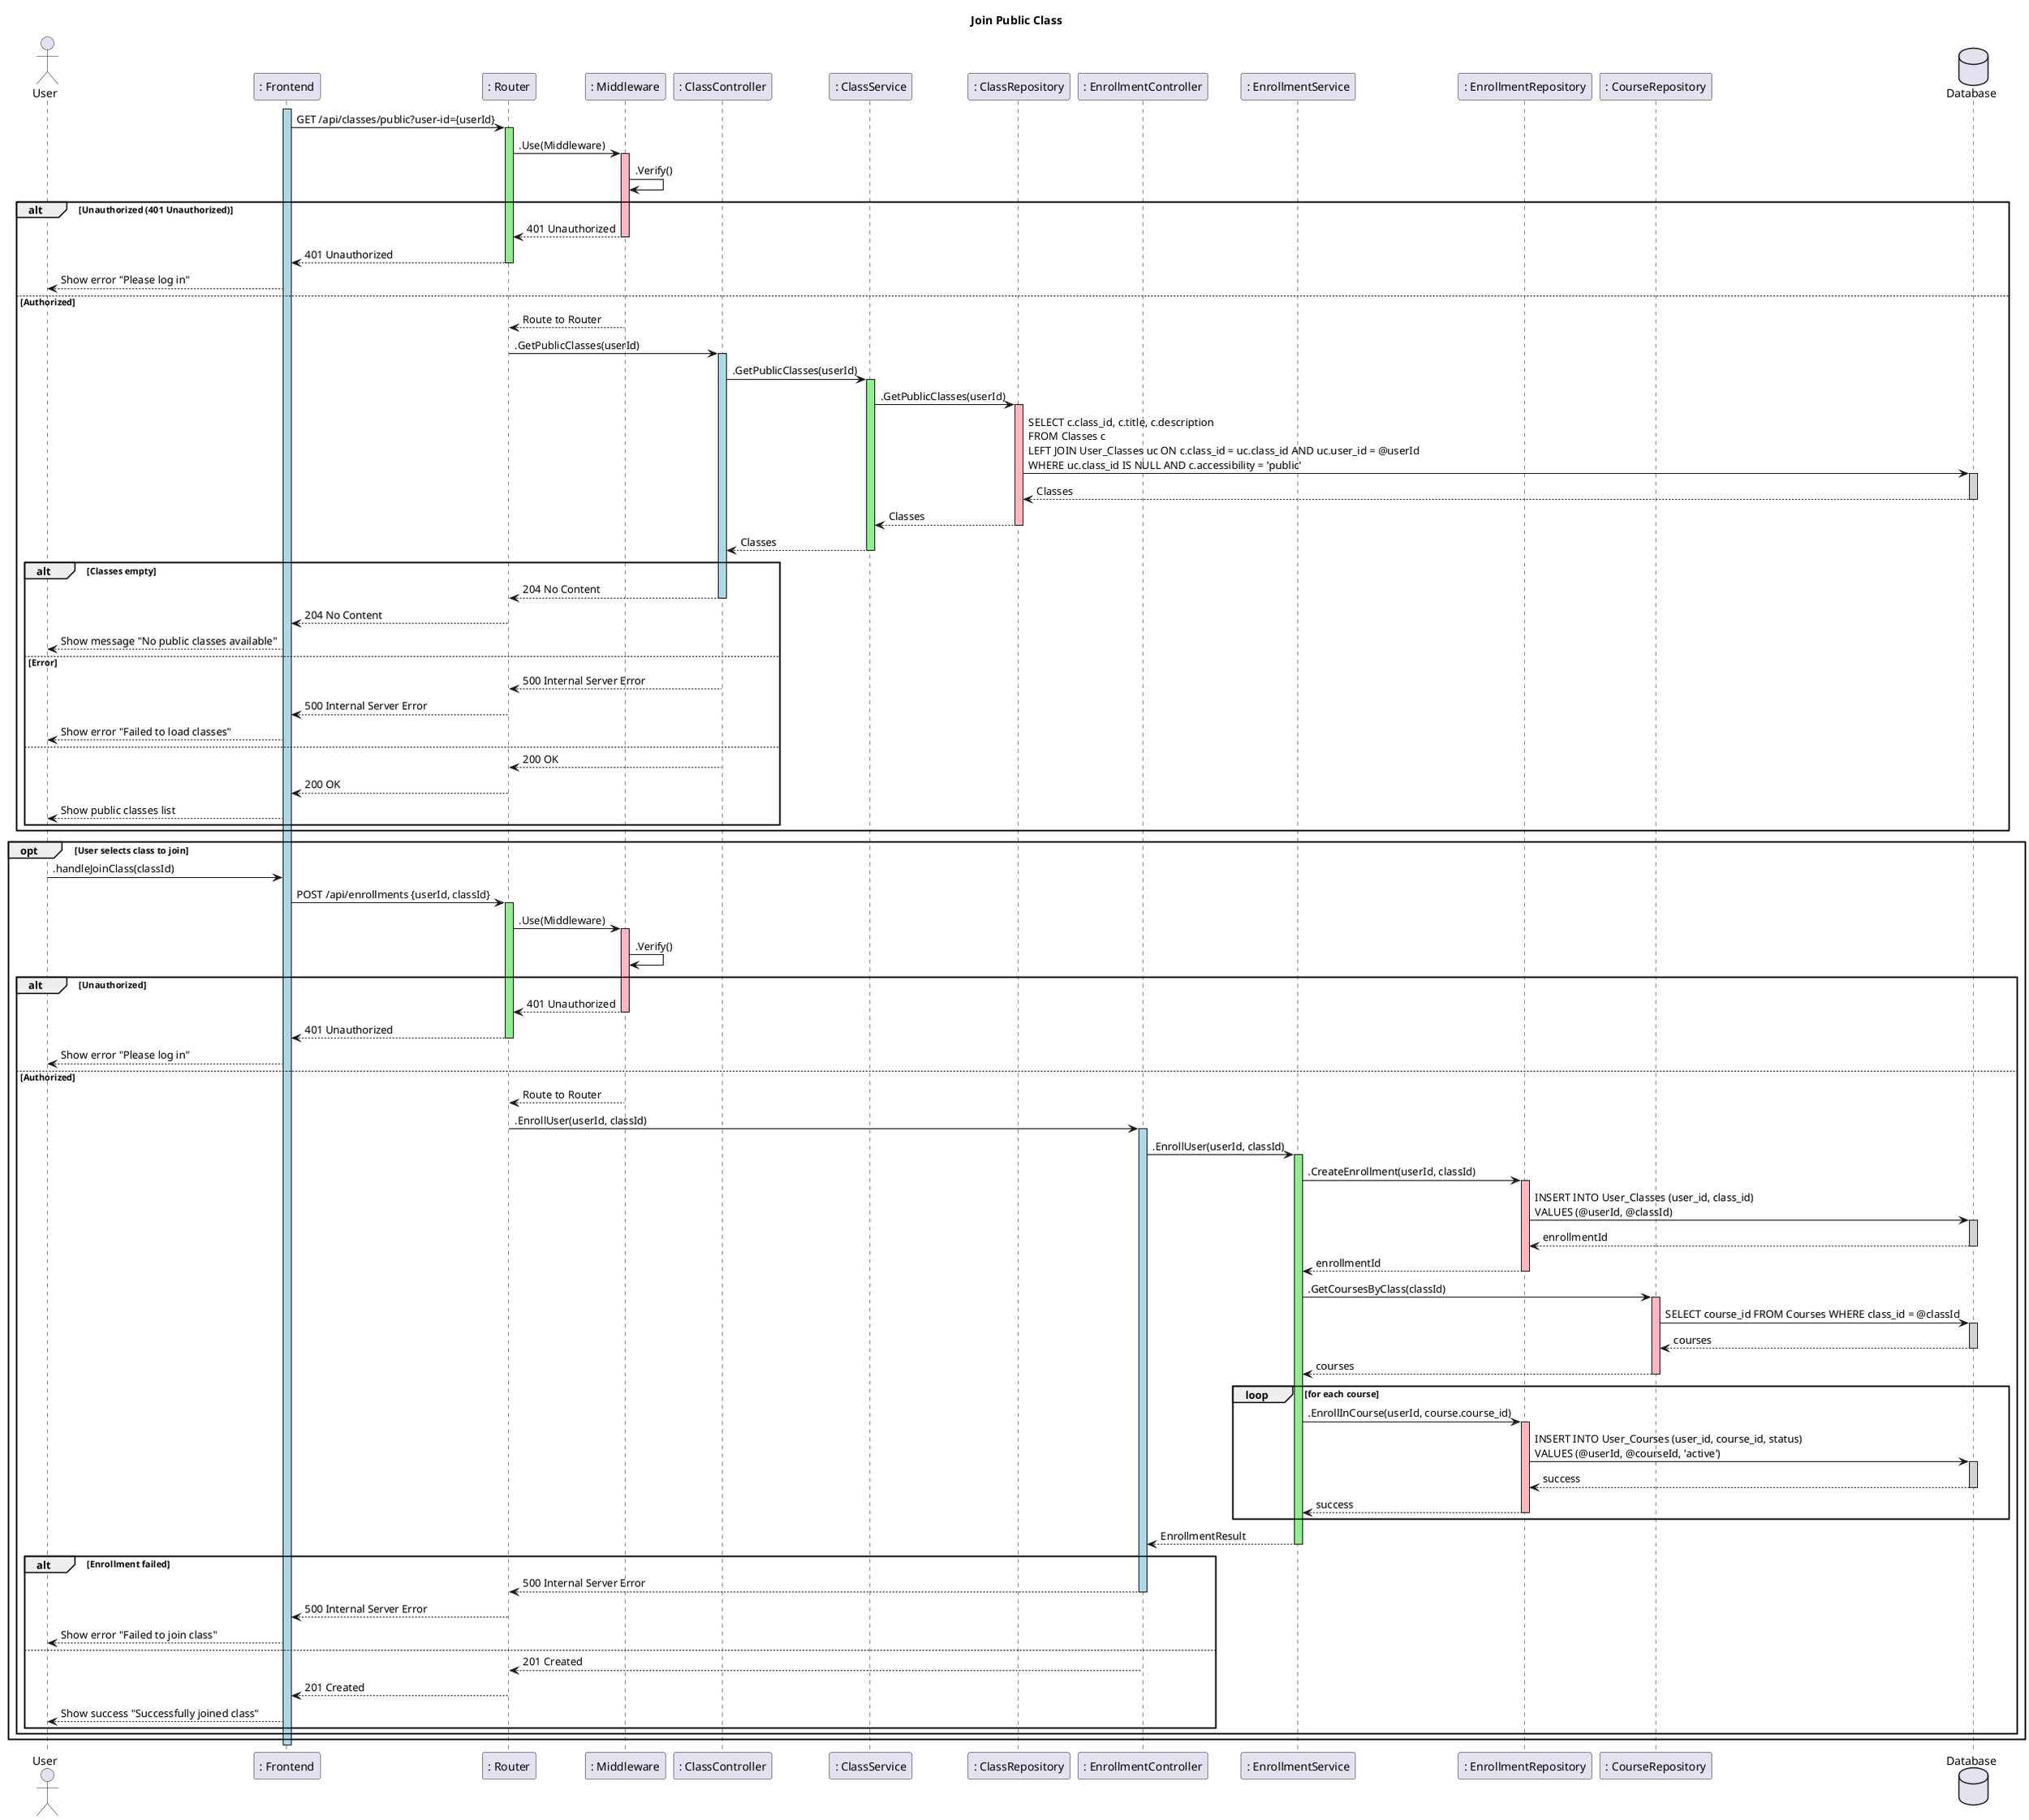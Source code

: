 @startuml SequenceDiagram
title Join Public Class

actor User

participant ": Frontend" as Frontend
participant ": Router" as Router
participant ": Middleware" as Middleware

participant ": ClassController" as ClassController
participant ": ClassService" as ClassService
participant ": ClassRepository" as ClassRepository

participant ": EnrollmentController" as EnrollmentController
participant ": EnrollmentService" as EnrollmentService
participant ": EnrollmentRepository" as EnrollmentRepository
participant ": CourseRepository" as CourseRepository

database Database

activate Frontend #LightBlue

Frontend -> Router: GET /api/classes/public?user-id={userId}
activate Router #LightGreen

Router -> Middleware: .Use(Middleware)
activate Middleware #LightPink
Middleware -> Middleware : .Verify()

alt Unauthorized (401 Unauthorized)
  Middleware --> Router: 401 Unauthorized
  deactivate Middleware
  Router --> Frontend: 401 Unauthorized
  deactivate Router
  Frontend --> User: Show error "Please log in"
else Authorized
  Middleware --> Router: Route to Router
  deactivate Middleware
  Router -> ClassController: .GetPublicClasses(userId)
  activate ClassController #LightBlue

  ClassController -> ClassService: .GetPublicClasses(userId)
  activate ClassService #LightGreen
  ClassService -> ClassRepository: .GetPublicClasses(userId)
  activate ClassRepository #LightPink
  ClassRepository -> Database: SELECT c.class_id, c.title, c.description \nFROM Classes c \nLEFT JOIN User_Classes uc ON c.class_id = uc.class_id AND uc.user_id = @userId \nWHERE uc.class_id IS NULL AND c.accessibility = 'public'
  activate Database #LightGray
  Database --> ClassRepository: Classes
  deactivate Database
  ClassRepository --> ClassService: Classes
  deactivate ClassRepository
  ClassService --> ClassController: Classes
  deactivate ClassService

  alt Classes empty
    ClassController --> Router: 204 No Content
    deactivate ClassController
    Router --> Frontend: 204 No Content
    deactivate Router
    Frontend --> User: Show message "No public classes available"
  else Error
    ClassController --> Router: 500 Internal Server Error
    deactivate ClassController
    Router --> Frontend: 500 Internal Server Error
    deactivate Router
    Frontend --> User: Show error "Failed to load classes"
  else
    ClassController --> Router: 200 OK
    deactivate ClassController
    Router --> Frontend: 200 OK
    deactivate Router
    Frontend --> User: Show public classes list
  end
end

opt User selects class to join
  User -> Frontend: .handleJoinClass(classId)
  Frontend -> Router: POST /api/enrollments {userId, classId}
  activate Router #LightGreen

  Router -> Middleware: .Use(Middleware)
  activate Middleware #LightPink
  Middleware -> Middleware : .Verify()

  alt Unauthorized
    Middleware --> Router: 401 Unauthorized
    deactivate Middleware
    Router --> Frontend: 401 Unauthorized
    deactivate Router
    Frontend --> User: Show error "Please log in"
  else Authorized
    Middleware --> Router: Route to Router
    deactivate Middleware
    Router -> EnrollmentController: .EnrollUser(userId, classId)
    activate EnrollmentController #LightBlue

    EnrollmentController -> EnrollmentService: .EnrollUser(userId, classId)
    activate EnrollmentService #LightGreen

    ' Step 1: Create enrollment in User_Classes
    EnrollmentService -> EnrollmentRepository: .CreateEnrollment(userId, classId)
    activate EnrollmentRepository #LightPink
    EnrollmentRepository -> Database: INSERT INTO User_Classes (user_id, class_id) \nVALUES (@userId, @classId)
    activate Database #LightGray
    Database --> EnrollmentRepository: enrollmentId
    deactivate Database
    EnrollmentRepository --> EnrollmentService: enrollmentId
    deactivate EnrollmentRepository

    ' Step 2: Get courses for this class
    EnrollmentService -> CourseRepository: .GetCoursesByClass(classId)
    activate CourseRepository #LightPink
    CourseRepository -> Database: SELECT course_id FROM Courses WHERE class_id = @classId
    activate Database #LightGray
    Database --> CourseRepository: courses
    deactivate Database
    CourseRepository --> EnrollmentService: courses
    deactivate CourseRepository

    ' Step 3: Enroll in all courses
    loop for each course
      EnrollmentService -> EnrollmentRepository: .EnrollInCourse(userId, course.course_id)
      activate EnrollmentRepository #LightPink
      EnrollmentRepository -> Database: INSERT INTO User_Courses (user_id, course_id, status) \nVALUES (@userId, @courseId, 'active')
      activate Database #LightGray
      Database --> EnrollmentRepository: success
      deactivate Database
      EnrollmentRepository --> EnrollmentService: success
      deactivate EnrollmentRepository
    end

    EnrollmentService --> EnrollmentController: EnrollmentResult
    deactivate EnrollmentService

    alt Enrollment failed
      EnrollmentController --> Router: 500 Internal Server Error
      deactivate EnrollmentController
      Router --> Frontend: 500 Internal Server Error
      deactivate Router
      Frontend --> User: Show error "Failed to join class"
    else
      EnrollmentController --> Router: 201 Created
      deactivate EnrollmentController
      Router --> Frontend: 201 Created
      deactivate Router
      Frontend --> User: Show success "Successfully joined class"
    end
  end
end

deactivate Frontend
@enduml